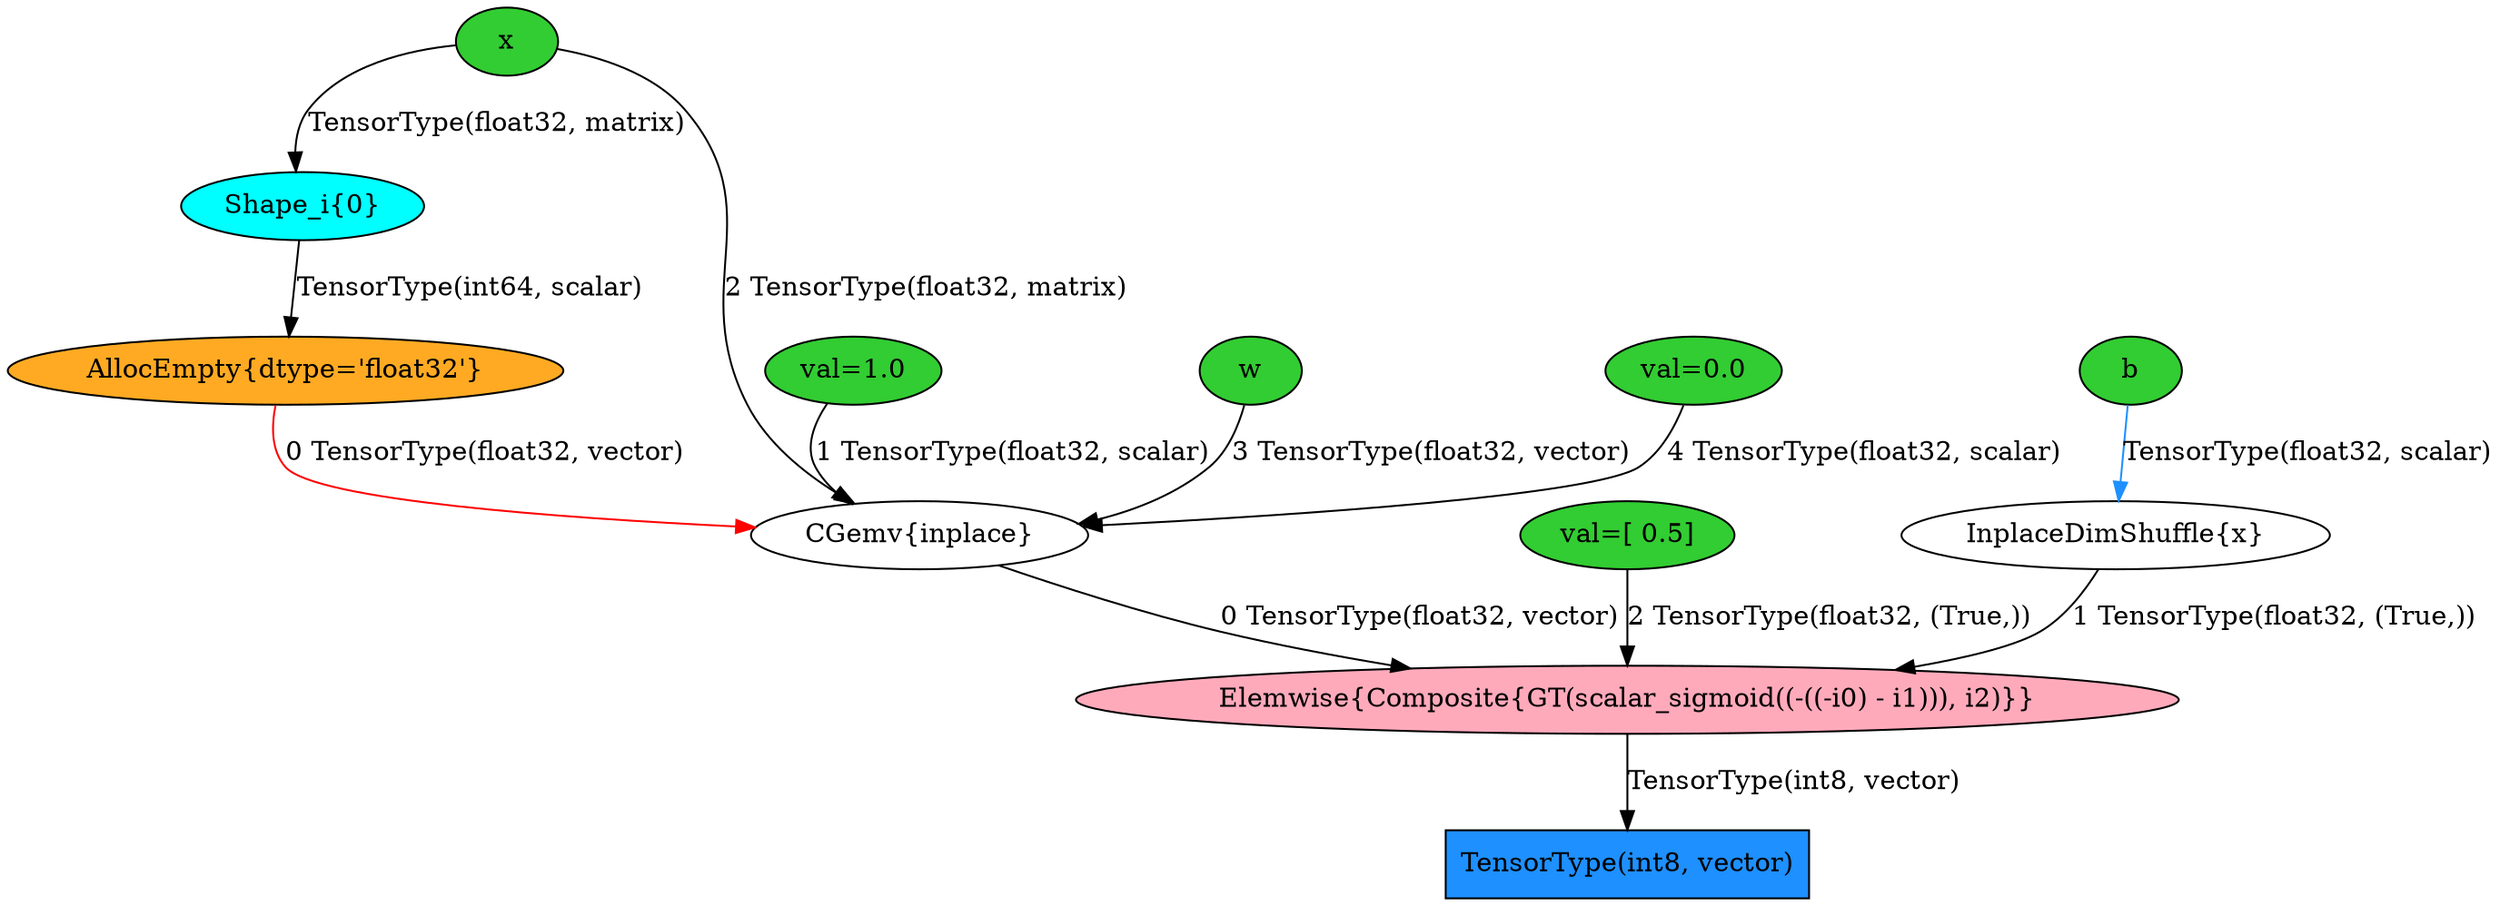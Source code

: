 digraph G {
	graph [bb="0,0,1075,476"];
	node [label="\N"];
	n1	 [height=0.5,
		label="InplaceDimShuffle{x}",
		pos="915,194",
		width=2.5686];
	n14	 [fillcolor="#FFAABB",
		height=0.5,
		label="Elemwise{Composite{GT(scalar_sigmoid((-((-i0) - i1))), i2)}}",
		pos="616,106",
		style=filled,
		type=colored,
		width=6.6733];
	n1 -> n14	 [label="1 TensorType(float32, (True,))",
		lp="924.5,150",
		pos="e,712.86,122.51 882.01,177.08 857.83,165.94 823.97,151.43 793,142 770.58,135.17 746.15,129.35 722.8,124.52"];
	n2	 [dtype="TensorType(float32, scalar)",
		fillcolor=limegreen,
		height=0.5,
		label=b,
		pos="921,282",
		shape=ellipse,
		style=filled,
		tag="('sharedvalue.py', 212, 'utils.add_tag_trace(var)')",
		width=0.75];
	n2 -> n1	 [color=dodgerblue,
		label="TensorType(float32, scalar)",
		lp="997,238",
		pos="e,916.2,212.25 919.81,264.01 918.99,252.19 917.87,236.17 916.92,222.54"];
	n4	 [fillcolor=cyan,
		height=0.5,
		label="Shape_i{0}",
		pos="122,370",
		style=filled,
		type=colored,
		width=1.4763];
	n7	 [fillcolor="#FFAA22",
		height=0.5,
		label="AllocEmpty{dtype='float32'}",
		pos="117,282",
		style=filled,
		type=colored,
		width=3.2589];
	n4 -> n7	 [label="TensorType(int64, scalar)",
		lp="193,326",
		pos="e,117.99,300.08 120.99,351.6 120.3,339.75 119.37,323.82 118.59,310.29"];
	n5	 [dtype="TensorType(float32, matrix)",
		fillcolor=limegreen,
		height=0.5,
		label=x,
		pos="212,458",
		shape=ellipse,
		style=filled,
		tag="('<ipython-input-199-20e727d2876b>', 8, 'x = T.matrix(x)')",
		width=0.75];
	n5 -> n4	 [label="TensorType(float32, matrix)",
		lp="206,414",
		pos="e,119.07,388.16 185.7,453.69 165.91,449.71 139.89,441 126,422 121.06,415.24 119.22,406.55 118.86,398.27"];
	n9	 [height=0.5,
		label="CGemv{inplace}",
		pos="355,194",
		width=2.0569];
	n5 -> n9	 [label="2 TensorType(float32, matrix)",
		lp="395,326",
		pos="e,344.45,211.98 237.29,451.26 253.6,446.24 273.95,437.29 286,422 330.4,365.66 294.85,331.55 319,264 324.29,249.2 332.21,233.6 339.27,\
220.98"];
	n7 -> n9	 [color=red,
		label="0 TensorType(float32, vector)",
		lp="201.5,238",
		pos="e,281.17,195.67 111.81,263.89 109.62,252.94 109.13,239.11 117,230 136.81,207.07 210.62,198.89 270.86,196.1"];
	n9 -> n14	 [label="0 TensorType(float32, vector)",
		lp="527.5,150",
		pos="e,511.99,122.33 378.23,176.72 395.39,165.4 419.72,150.83 443,142 461.71,134.9 482.14,129.15 502.18,124.52"];
	n10	 [dtype="TensorType(float32, scalar)",
		fillcolor=limegreen,
		height=0.5,
		label="val=1.0",
		pos="366,282",
		shape=ellipse,
		style=filled,
		width=1.0604];
	n10 -> n9	 [label="1 TensorType(float32, scalar)",
		lp="433.5,238",
		pos="e,350.68,212.15 356.66,264.42 353.96,258.76 351.36,252.27 350,246 348.33,238.35 348.4,229.93 349.21,222.18"];
	n11	 [dtype="TensorType(float32, vector)",
		fillcolor=limegreen,
		height=0.5,
		label=w,
		pos="539,282",
		shape=ellipse,
		style=filled,
		tag="('sharedvalue.py', 212, 'utils.add_tag_trace(var)')",
		width=0.75];
	n11 -> n9	 [label="3 TensorType(float32, vector)",
		lp="613.5,238",
		pos="e,419.74,202.86 535.84,263.87 532.87,252.61 527.28,238.45 517,230 503.34,218.77 465.44,210.25 429.73,204.43"];
	n12	 [dtype="TensorType(float32, scalar)",
		fillcolor=limegreen,
		height=0.5,
		label="val=0.0",
		pos="731,282",
		shape=ellipse,
		style=filled,
		width=1.0604];
	n12 -> n9	 [label="4 TensorType(float32, scalar)",
		lp="801.5,238",
		pos="e,423.36,201.1 725.89,263.87 721.5,252.3 713.95,237.78 702,230 696.41,226.36 534.13,211.15 433.51,202.02"];
	n16	 [dtype="TensorType(int8, vector)",
		fillcolor=dodgerblue,
		height=0.5,
		label="TensorType(int8, vector)",
		pos="616,18",
		shape=box,
		style=filled,
		width=2.1736];
	n14 -> n16	 [label="TensorType(int8, vector)",
		lp="686.5,62",
		pos="e,616,36.084 616,87.597 616,75.746 616,59.817 616,46.292"];
	n15	 [dtype="TensorType(float32, (True,))",
		fillcolor=limegreen,
		height=0.5,
		label="val=[ 0.5]",
		pos="616,194",
		shape=ellipse,
		style=filled,
		width=1.2888];
	n15 -> n14	 [label="2 TensorType(float32, (True,))",
		lp="702.5,150",
		pos="e,616,124.08 616,175.6 616,163.75 616,147.82 616,134.29"];
}

